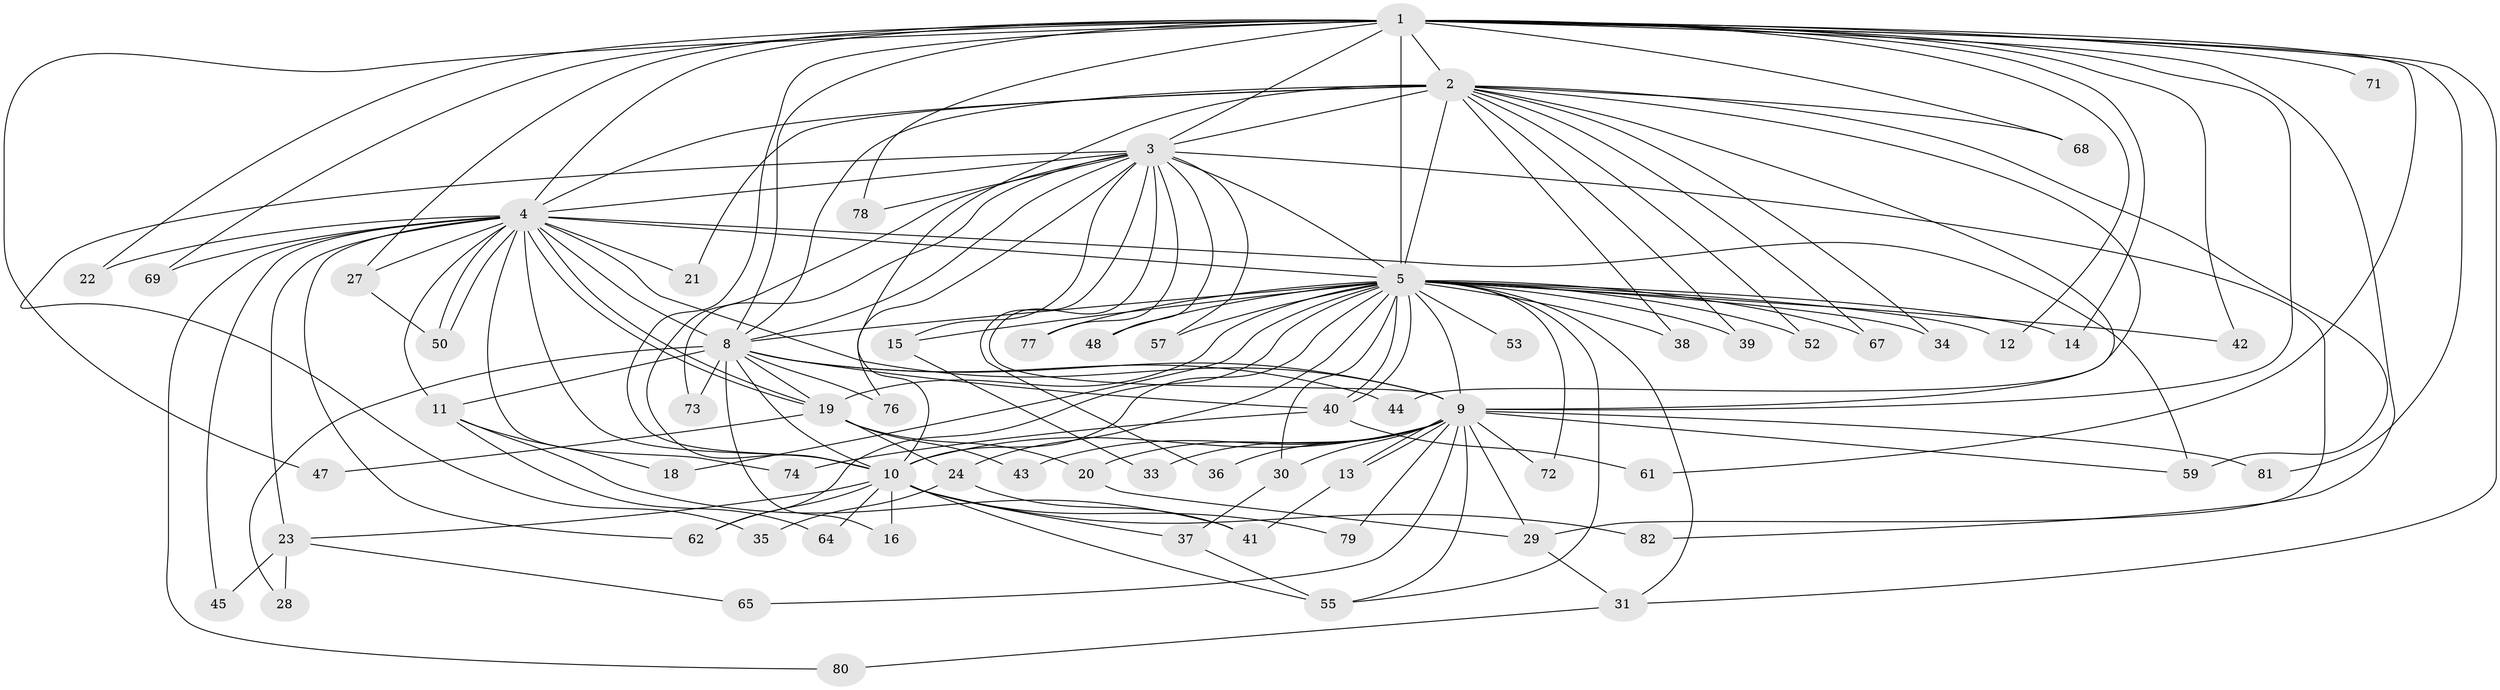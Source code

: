 // original degree distribution, {15: 0.011764705882352941, 19: 0.023529411764705882, 21: 0.023529411764705882, 25: 0.011764705882352941, 22: 0.023529411764705882, 17: 0.011764705882352941, 20: 0.011764705882352941, 5: 0.047058823529411764, 2: 0.6235294117647059, 4: 0.047058823529411764, 3: 0.15294117647058825, 8: 0.011764705882352941}
// Generated by graph-tools (version 1.1) at 2025/41/03/06/25 10:41:33]
// undirected, 65 vertices, 151 edges
graph export_dot {
graph [start="1"]
  node [color=gray90,style=filled];
  1 [super="+7"];
  2 [super="+25"];
  3 [super="+63"];
  4 [super="+26"];
  5 [super="+6"];
  8 [super="+46"];
  9 [super="+17"];
  10 [super="+32"];
  11 [super="+51"];
  12;
  13 [super="+54"];
  14;
  15;
  16;
  18;
  19 [super="+60"];
  20 [super="+83"];
  21;
  22;
  23;
  24;
  27;
  28;
  29 [super="+70"];
  30;
  31;
  33;
  34;
  35;
  36 [super="+49"];
  37 [super="+85"];
  38;
  39;
  40 [super="+66"];
  41;
  42;
  43;
  44;
  45;
  47;
  48;
  50 [super="+58"];
  52;
  53;
  55 [super="+56"];
  57;
  59 [super="+75"];
  61;
  62 [super="+84"];
  64;
  65;
  67;
  68;
  69;
  71;
  72;
  73;
  74;
  76;
  77;
  78;
  79;
  80;
  81;
  82;
  1 -- 2 [weight=2];
  1 -- 3 [weight=3];
  1 -- 4 [weight=2];
  1 -- 5 [weight=4];
  1 -- 8 [weight=2];
  1 -- 9 [weight=2];
  1 -- 10 [weight=2];
  1 -- 31;
  1 -- 42;
  1 -- 69;
  1 -- 78;
  1 -- 82;
  1 -- 68;
  1 -- 71;
  1 -- 12;
  1 -- 14;
  1 -- 81;
  1 -- 22;
  1 -- 27;
  1 -- 47;
  1 -- 61;
  2 -- 3;
  2 -- 4;
  2 -- 5 [weight=3];
  2 -- 8;
  2 -- 9;
  2 -- 10;
  2 -- 21;
  2 -- 34;
  2 -- 38;
  2 -- 39;
  2 -- 44;
  2 -- 52;
  2 -- 67;
  2 -- 68;
  2 -- 59;
  3 -- 4;
  3 -- 5 [weight=2];
  3 -- 8;
  3 -- 9;
  3 -- 10;
  3 -- 15;
  3 -- 29;
  3 -- 35;
  3 -- 36 [weight=2];
  3 -- 48;
  3 -- 57;
  3 -- 73;
  3 -- 76;
  3 -- 77;
  3 -- 78;
  4 -- 5 [weight=2];
  4 -- 8;
  4 -- 9;
  4 -- 10 [weight=2];
  4 -- 11;
  4 -- 19;
  4 -- 19;
  4 -- 21;
  4 -- 22;
  4 -- 23;
  4 -- 27;
  4 -- 45;
  4 -- 50;
  4 -- 50;
  4 -- 59;
  4 -- 69;
  4 -- 74;
  4 -- 80;
  4 -- 62;
  5 -- 8 [weight=2];
  5 -- 9 [weight=2];
  5 -- 10 [weight=2];
  5 -- 14;
  5 -- 15;
  5 -- 18;
  5 -- 24;
  5 -- 34;
  5 -- 38;
  5 -- 40;
  5 -- 40;
  5 -- 52;
  5 -- 67;
  5 -- 72;
  5 -- 77;
  5 -- 12;
  5 -- 30;
  5 -- 31;
  5 -- 39;
  5 -- 42;
  5 -- 48;
  5 -- 53;
  5 -- 55;
  5 -- 57;
  5 -- 62;
  5 -- 19;
  8 -- 9;
  8 -- 10 [weight=2];
  8 -- 11;
  8 -- 16;
  8 -- 28;
  8 -- 44;
  8 -- 76;
  8 -- 73;
  8 -- 19;
  8 -- 40;
  9 -- 10 [weight=2];
  9 -- 13 [weight=2];
  9 -- 13;
  9 -- 29;
  9 -- 30;
  9 -- 33;
  9 -- 36;
  9 -- 59;
  9 -- 65;
  9 -- 79;
  9 -- 81;
  9 -- 55;
  9 -- 20;
  9 -- 72;
  9 -- 43;
  10 -- 16;
  10 -- 23;
  10 -- 37;
  10 -- 55;
  10 -- 62;
  10 -- 64;
  10 -- 79;
  10 -- 82;
  11 -- 18;
  11 -- 64;
  11 -- 41;
  13 -- 41;
  15 -- 33;
  19 -- 20;
  19 -- 24;
  19 -- 43;
  19 -- 47;
  20 -- 29;
  23 -- 28;
  23 -- 45;
  23 -- 65;
  24 -- 35;
  24 -- 41;
  27 -- 50;
  29 -- 31;
  30 -- 37;
  31 -- 80;
  37 -- 55;
  40 -- 61;
  40 -- 74;
}
